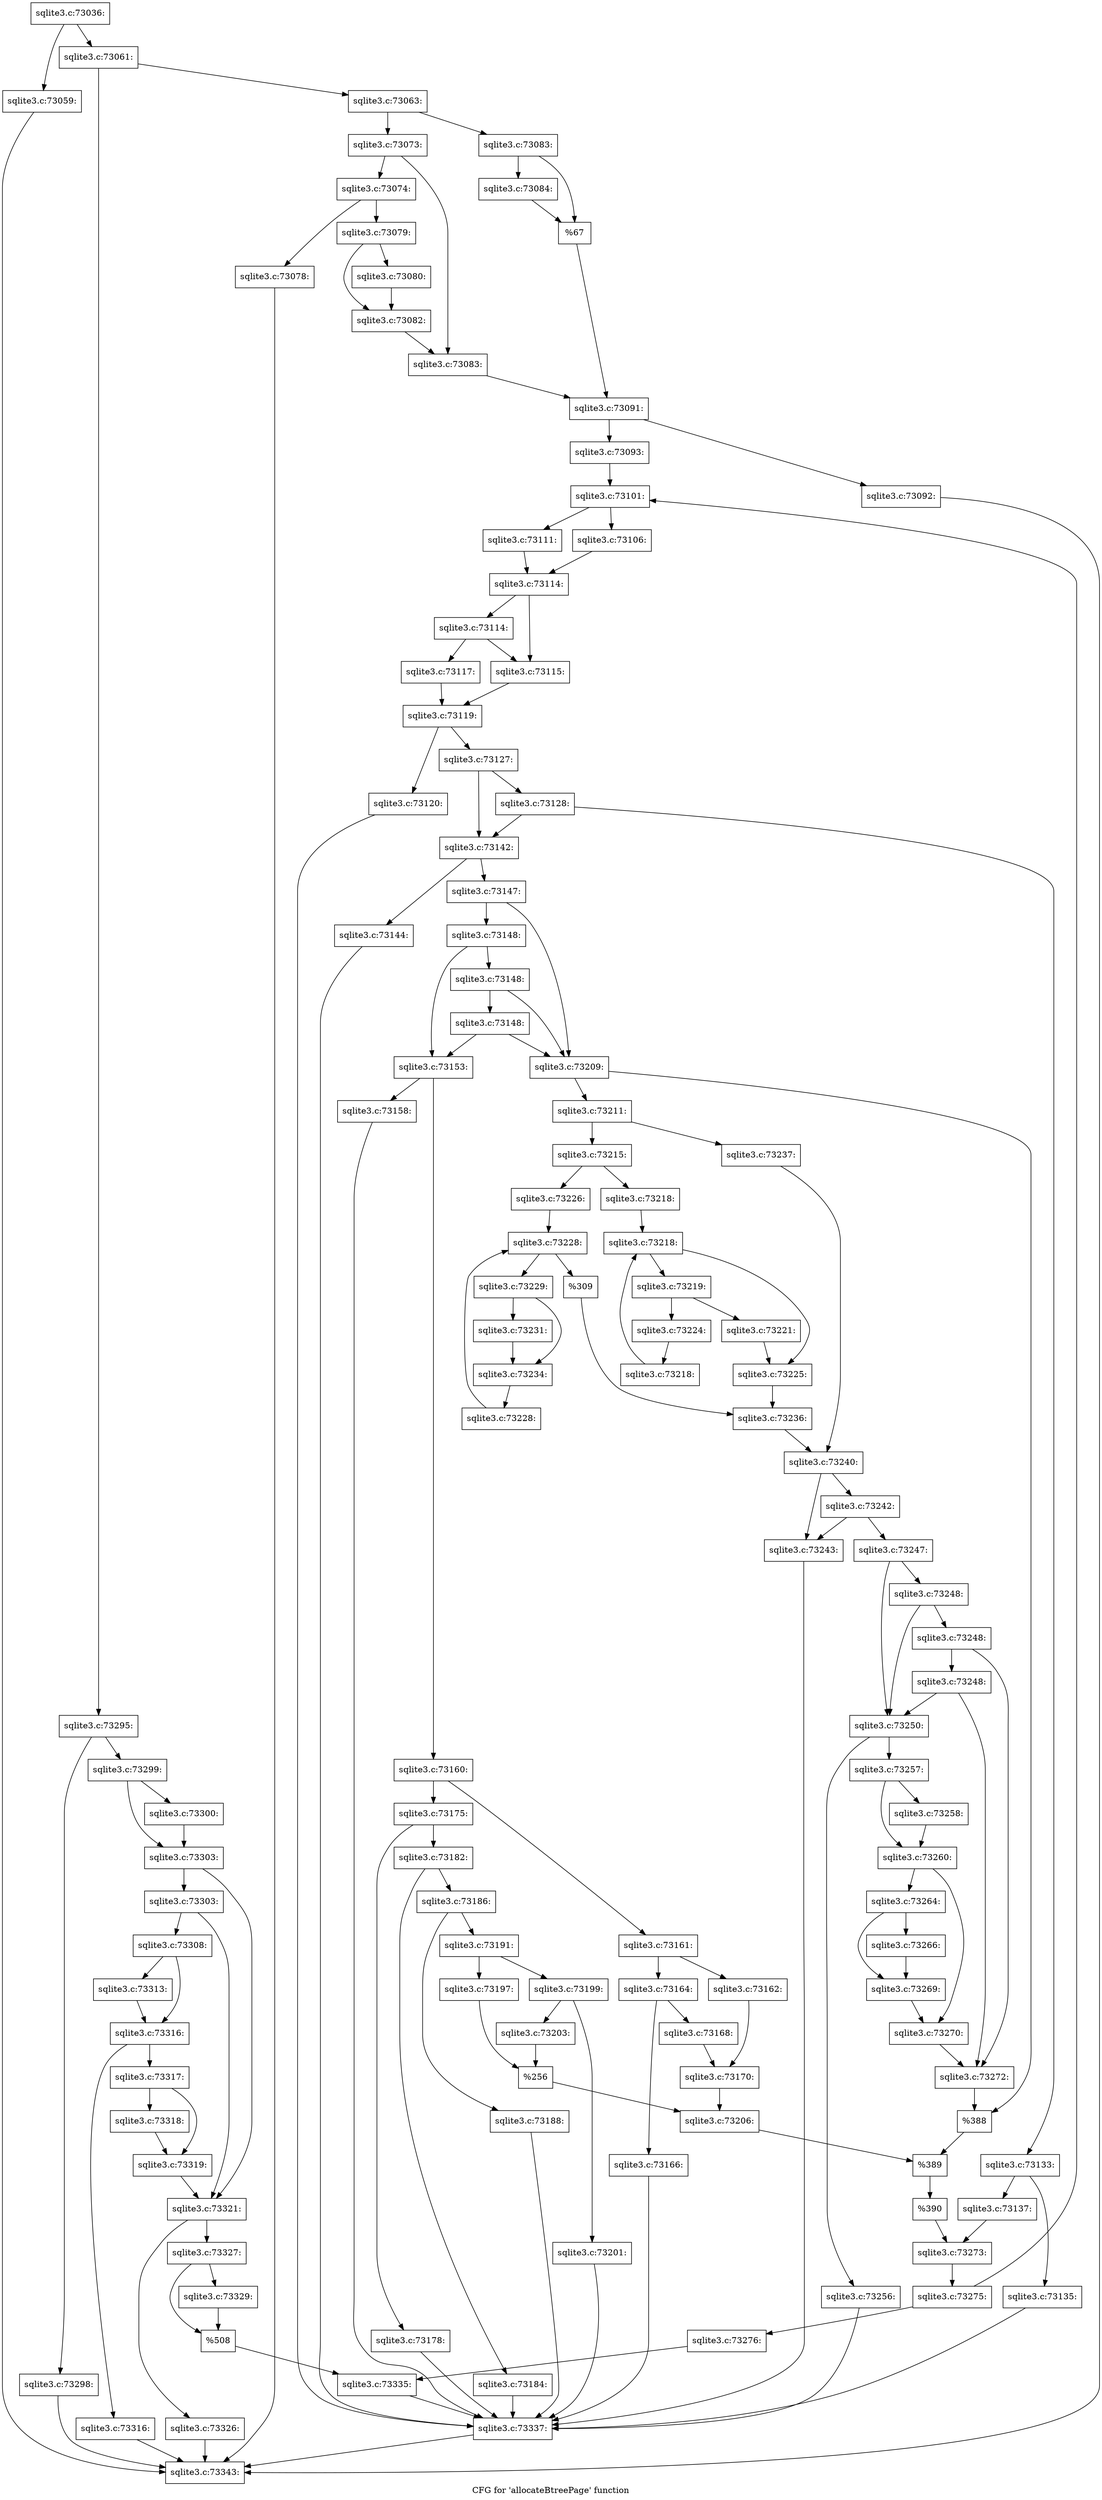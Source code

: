 digraph "CFG for 'allocateBtreePage' function" {
	label="CFG for 'allocateBtreePage' function";

	Node0x55c0f78f2b10 [shape=record,label="{sqlite3.c:73036:}"];
	Node0x55c0f78f2b10 -> Node0x55c0f79135a0;
	Node0x55c0f78f2b10 -> Node0x55c0f79135f0;
	Node0x55c0f79135a0 [shape=record,label="{sqlite3.c:73059:}"];
	Node0x55c0f79135a0 -> Node0x55c0f78f2da0;
	Node0x55c0f79135f0 [shape=record,label="{sqlite3.c:73061:}"];
	Node0x55c0f79135f0 -> Node0x55c0f7913cc0;
	Node0x55c0f79135f0 -> Node0x55c0f7913d60;
	Node0x55c0f7913cc0 [shape=record,label="{sqlite3.c:73063:}"];
	Node0x55c0f7913cc0 -> Node0x55c0f71bbd80;
	Node0x55c0f7913cc0 -> Node0x55c0f71bbe20;
	Node0x55c0f71bbd80 [shape=record,label="{sqlite3.c:73073:}"];
	Node0x55c0f71bbd80 -> Node0x55c0f71bc2a0;
	Node0x55c0f71bbd80 -> Node0x55c0f71bc2f0;
	Node0x55c0f71bc2a0 [shape=record,label="{sqlite3.c:73074:}"];
	Node0x55c0f71bc2a0 -> Node0x55c0f71bcdd0;
	Node0x55c0f71bc2a0 -> Node0x55c0f71bce20;
	Node0x55c0f71bcdd0 [shape=record,label="{sqlite3.c:73078:}"];
	Node0x55c0f71bcdd0 -> Node0x55c0f78f2da0;
	Node0x55c0f71bce20 [shape=record,label="{sqlite3.c:73079:}"];
	Node0x55c0f71bce20 -> Node0x55c0f71bd2c0;
	Node0x55c0f71bce20 -> Node0x55c0f71bd310;
	Node0x55c0f71bd2c0 [shape=record,label="{sqlite3.c:73080:}"];
	Node0x55c0f71bd2c0 -> Node0x55c0f71bd310;
	Node0x55c0f71bd310 [shape=record,label="{sqlite3.c:73082:}"];
	Node0x55c0f71bd310 -> Node0x55c0f71bc2f0;
	Node0x55c0f71bc2f0 [shape=record,label="{sqlite3.c:73083:}"];
	Node0x55c0f71bc2f0 -> Node0x55c0f71bbdd0;
	Node0x55c0f71bbe20 [shape=record,label="{sqlite3.c:73083:}"];
	Node0x55c0f71bbe20 -> Node0x55c0f71bdb10;
	Node0x55c0f71bbe20 -> Node0x55c0f71bdb60;
	Node0x55c0f71bdb10 [shape=record,label="{sqlite3.c:73084:}"];
	Node0x55c0f71bdb10 -> Node0x55c0f71bdb60;
	Node0x55c0f71bdb60 [shape=record,label="{%67}"];
	Node0x55c0f71bdb60 -> Node0x55c0f71bbdd0;
	Node0x55c0f71bbdd0 [shape=record,label="{sqlite3.c:73091:}"];
	Node0x55c0f71bbdd0 -> Node0x55c0f71be5f0;
	Node0x55c0f71bbdd0 -> Node0x55c0f71be640;
	Node0x55c0f71be5f0 [shape=record,label="{sqlite3.c:73092:}"];
	Node0x55c0f71be5f0 -> Node0x55c0f78f2da0;
	Node0x55c0f71be640 [shape=record,label="{sqlite3.c:73093:}"];
	Node0x55c0f71be640 -> Node0x55c0f71bf090;
	Node0x55c0f71bf090 [shape=record,label="{sqlite3.c:73101:}"];
	Node0x55c0f71bf090 -> Node0x55c0f71bf3f0;
	Node0x55c0f71bf090 -> Node0x55c0f71bf490;
	Node0x55c0f71bf3f0 [shape=record,label="{sqlite3.c:73106:}"];
	Node0x55c0f71bf3f0 -> Node0x55c0f71bf440;
	Node0x55c0f71bf490 [shape=record,label="{sqlite3.c:73111:}"];
	Node0x55c0f71bf490 -> Node0x55c0f71bf440;
	Node0x55c0f71bf440 [shape=record,label="{sqlite3.c:73114:}"];
	Node0x55c0f71bf440 -> Node0x55c0f71c0360;
	Node0x55c0f71bf440 -> Node0x55c0f71c0450;
	Node0x55c0f71c0450 [shape=record,label="{sqlite3.c:73114:}"];
	Node0x55c0f71c0450 -> Node0x55c0f71c0360;
	Node0x55c0f71c0450 -> Node0x55c0f71c0400;
	Node0x55c0f71c0360 [shape=record,label="{sqlite3.c:73115:}"];
	Node0x55c0f71c0360 -> Node0x55c0f71c03b0;
	Node0x55c0f71c0400 [shape=record,label="{sqlite3.c:73117:}"];
	Node0x55c0f71c0400 -> Node0x55c0f71c03b0;
	Node0x55c0f71c03b0 [shape=record,label="{sqlite3.c:73119:}"];
	Node0x55c0f71c03b0 -> Node0x55c0f59d2710;
	Node0x55c0f71c03b0 -> Node0x55c0f71c1710;
	Node0x55c0f59d2710 [shape=record,label="{sqlite3.c:73120:}"];
	Node0x55c0f59d2710 -> Node0x55c0f71c14c0;
	Node0x55c0f71c1710 [shape=record,label="{sqlite3.c:73127:}"];
	Node0x55c0f71c1710 -> Node0x55c0f71c2a30;
	Node0x55c0f71c1710 -> Node0x55c0f71c29e0;
	Node0x55c0f71c2a30 [shape=record,label="{sqlite3.c:73128:}"];
	Node0x55c0f71c2a30 -> Node0x55c0f71c29e0;
	Node0x55c0f71c2a30 -> Node0x55c0f71c1250;
	Node0x55c0f71c1250 [shape=record,label="{sqlite3.c:73133:}"];
	Node0x55c0f71c1250 -> Node0x55c0f71c33d0;
	Node0x55c0f71c1250 -> Node0x55c0f71c3420;
	Node0x55c0f71c33d0 [shape=record,label="{sqlite3.c:73135:}"];
	Node0x55c0f71c33d0 -> Node0x55c0f71c14c0;
	Node0x55c0f71c3420 [shape=record,label="{sqlite3.c:73137:}"];
	Node0x55c0f71c3420 -> Node0x55c0f71c2990;
	Node0x55c0f71c29e0 [shape=record,label="{sqlite3.c:73142:}"];
	Node0x55c0f71c29e0 -> Node0x55c0f71c45b0;
	Node0x55c0f71c29e0 -> Node0x55c0f71c4650;
	Node0x55c0f71c45b0 [shape=record,label="{sqlite3.c:73144:}"];
	Node0x55c0f71c45b0 -> Node0x55c0f71c14c0;
	Node0x55c0f71c4650 [shape=record,label="{sqlite3.c:73147:}"];
	Node0x55c0f71c4650 -> Node0x55c0f71c51e0;
	Node0x55c0f71c4650 -> Node0x55c0f71c5190;
	Node0x55c0f71c51e0 [shape=record,label="{sqlite3.c:73148:}"];
	Node0x55c0f71c51e0 -> Node0x55c0f71c50f0;
	Node0x55c0f71c51e0 -> Node0x55c0f71c54b0;
	Node0x55c0f71c54b0 [shape=record,label="{sqlite3.c:73148:}"];
	Node0x55c0f71c54b0 -> Node0x55c0f71c5850;
	Node0x55c0f71c54b0 -> Node0x55c0f71c5190;
	Node0x55c0f71c5850 [shape=record,label="{sqlite3.c:73148:}"];
	Node0x55c0f71c5850 -> Node0x55c0f71c50f0;
	Node0x55c0f71c5850 -> Node0x55c0f71c5190;
	Node0x55c0f71c50f0 [shape=record,label="{sqlite3.c:73153:}"];
	Node0x55c0f71c50f0 -> Node0x55c0f71c6810;
	Node0x55c0f71c50f0 -> Node0x55c0f71c6860;
	Node0x55c0f71c6810 [shape=record,label="{sqlite3.c:73158:}"];
	Node0x55c0f71c6810 -> Node0x55c0f71c14c0;
	Node0x55c0f71c6860 [shape=record,label="{sqlite3.c:73160:}"];
	Node0x55c0f71c6860 -> Node0x55c0f71c6ca0;
	Node0x55c0f71c6860 -> Node0x55c0f71c6d40;
	Node0x55c0f71c6ca0 [shape=record,label="{sqlite3.c:73161:}"];
	Node0x55c0f71c6ca0 -> Node0x55c0f71c71f0;
	Node0x55c0f71c6ca0 -> Node0x55c0f71c7150;
	Node0x55c0f71c7150 [shape=record,label="{sqlite3.c:73162:}"];
	Node0x55c0f71c7150 -> Node0x55c0f71c71a0;
	Node0x55c0f71c71f0 [shape=record,label="{sqlite3.c:73164:}"];
	Node0x55c0f71c71f0 -> Node0x55c0f71c80c0;
	Node0x55c0f71c71f0 -> Node0x55c0f71c8110;
	Node0x55c0f71c80c0 [shape=record,label="{sqlite3.c:73166:}"];
	Node0x55c0f71c80c0 -> Node0x55c0f71c14c0;
	Node0x55c0f71c8110 [shape=record,label="{sqlite3.c:73168:}"];
	Node0x55c0f71c8110 -> Node0x55c0f71c71a0;
	Node0x55c0f71c71a0 [shape=record,label="{sqlite3.c:73170:}"];
	Node0x55c0f71c71a0 -> Node0x55c0f71c6cf0;
	Node0x55c0f71c6d40 [shape=record,label="{sqlite3.c:73175:}"];
	Node0x55c0f71c6d40 -> Node0x55c0f71c9960;
	Node0x55c0f71c6d40 -> Node0x55c0f71c99b0;
	Node0x55c0f71c9960 [shape=record,label="{sqlite3.c:73178:}"];
	Node0x55c0f71c9960 -> Node0x55c0f71c14c0;
	Node0x55c0f71c99b0 [shape=record,label="{sqlite3.c:73182:}"];
	Node0x55c0f71c99b0 -> Node0x55c0f71ca4d0;
	Node0x55c0f71c99b0 -> Node0x55c0f71ca520;
	Node0x55c0f71ca4d0 [shape=record,label="{sqlite3.c:73184:}"];
	Node0x55c0f71ca4d0 -> Node0x55c0f71c14c0;
	Node0x55c0f71ca520 [shape=record,label="{sqlite3.c:73186:}"];
	Node0x55c0f71ca520 -> Node0x55c0f71cadb0;
	Node0x55c0f71ca520 -> Node0x55c0f71cae00;
	Node0x55c0f71cadb0 [shape=record,label="{sqlite3.c:73188:}"];
	Node0x55c0f71cadb0 -> Node0x55c0f71c14c0;
	Node0x55c0f71cae00 [shape=record,label="{sqlite3.c:73191:}"];
	Node0x55c0f71cae00 -> Node0x55c0f71cccc0;
	Node0x55c0f71cae00 -> Node0x55c0f71ccc20;
	Node0x55c0f71ccc20 [shape=record,label="{sqlite3.c:73197:}"];
	Node0x55c0f71ccc20 -> Node0x55c0f71ccc70;
	Node0x55c0f71cccc0 [shape=record,label="{sqlite3.c:73199:}"];
	Node0x55c0f71cccc0 -> Node0x55c0f71cd9c0;
	Node0x55c0f71cccc0 -> Node0x55c0f71cda10;
	Node0x55c0f71cd9c0 [shape=record,label="{sqlite3.c:73201:}"];
	Node0x55c0f71cd9c0 -> Node0x55c0f71c14c0;
	Node0x55c0f71cda10 [shape=record,label="{sqlite3.c:73203:}"];
	Node0x55c0f71cda10 -> Node0x55c0f71ccc70;
	Node0x55c0f71ccc70 [shape=record,label="{%256}"];
	Node0x55c0f71ccc70 -> Node0x55c0f71c6cf0;
	Node0x55c0f71c6cf0 [shape=record,label="{sqlite3.c:73206:}"];
	Node0x55c0f71c6cf0 -> Node0x55c0f71c5140;
	Node0x55c0f71c5190 [shape=record,label="{sqlite3.c:73209:}"];
	Node0x55c0f71c5190 -> Node0x55c0f71ce6d0;
	Node0x55c0f71c5190 -> Node0x55c0f71ce720;
	Node0x55c0f71ce6d0 [shape=record,label="{sqlite3.c:73211:}"];
	Node0x55c0f71ce6d0 -> Node0x55c0f71cf620;
	Node0x55c0f71ce6d0 -> Node0x55c0f71cf6c0;
	Node0x55c0f71cf620 [shape=record,label="{sqlite3.c:73215:}"];
	Node0x55c0f71cf620 -> Node0x55c0f71cfe70;
	Node0x55c0f71cf620 -> Node0x55c0f71cff10;
	Node0x55c0f71cfe70 [shape=record,label="{sqlite3.c:73218:}"];
	Node0x55c0f71cfe70 -> Node0x55c0f71d04d0;
	Node0x55c0f71d04d0 [shape=record,label="{sqlite3.c:73218:}"];
	Node0x55c0f71d04d0 -> Node0x55c0f71d0680;
	Node0x55c0f71d04d0 -> Node0x55c0f71d0320;
	Node0x55c0f71d0680 [shape=record,label="{sqlite3.c:73219:}"];
	Node0x55c0f71d0680 -> Node0x55c0f71d10b0;
	Node0x55c0f71d0680 -> Node0x55c0f71d1100;
	Node0x55c0f71d10b0 [shape=record,label="{sqlite3.c:73221:}"];
	Node0x55c0f71d10b0 -> Node0x55c0f71d0320;
	Node0x55c0f71d1100 [shape=record,label="{sqlite3.c:73224:}"];
	Node0x55c0f71d1100 -> Node0x55c0f71d05f0;
	Node0x55c0f71d05f0 [shape=record,label="{sqlite3.c:73218:}"];
	Node0x55c0f71d05f0 -> Node0x55c0f71d04d0;
	Node0x55c0f71d0320 [shape=record,label="{sqlite3.c:73225:}"];
	Node0x55c0f71d0320 -> Node0x55c0f71cfec0;
	Node0x55c0f71cff10 [shape=record,label="{sqlite3.c:73226:}"];
	Node0x55c0f71cff10 -> Node0x55c0f71d26b0;
	Node0x55c0f71d26b0 [shape=record,label="{sqlite3.c:73228:}"];
	Node0x55c0f71d26b0 -> Node0x55c0f71d2db0;
	Node0x55c0f71d26b0 -> Node0x55c0f55a80e0;
	Node0x55c0f71d2db0 [shape=record,label="{sqlite3.c:73229:}"];
	Node0x55c0f71d2db0 -> Node0x55c0f71d3990;
	Node0x55c0f71d2db0 -> Node0x55c0f71d39e0;
	Node0x55c0f71d3990 [shape=record,label="{sqlite3.c:73231:}"];
	Node0x55c0f71d3990 -> Node0x55c0f71d39e0;
	Node0x55c0f71d39e0 [shape=record,label="{sqlite3.c:73234:}"];
	Node0x55c0f71d39e0 -> Node0x55c0f71d2d20;
	Node0x55c0f71d2d20 [shape=record,label="{sqlite3.c:73228:}"];
	Node0x55c0f71d2d20 -> Node0x55c0f71d26b0;
	Node0x55c0f55a80e0 [shape=record,label="{%309}"];
	Node0x55c0f55a80e0 -> Node0x55c0f71cfec0;
	Node0x55c0f71cfec0 [shape=record,label="{sqlite3.c:73236:}"];
	Node0x55c0f71cfec0 -> Node0x55c0f71cf670;
	Node0x55c0f71cf6c0 [shape=record,label="{sqlite3.c:73237:}"];
	Node0x55c0f71cf6c0 -> Node0x55c0f71cf670;
	Node0x55c0f71cf670 [shape=record,label="{sqlite3.c:73240:}"];
	Node0x55c0f71cf670 -> Node0x55c0f71d4ee0;
	Node0x55c0f71cf670 -> Node0x55c0f71d4f80;
	Node0x55c0f71d4f80 [shape=record,label="{sqlite3.c:73242:}"];
	Node0x55c0f71d4f80 -> Node0x55c0f71d4ee0;
	Node0x55c0f71d4f80 -> Node0x55c0f71d4f30;
	Node0x55c0f71d4ee0 [shape=record,label="{sqlite3.c:73243:}"];
	Node0x55c0f71d4ee0 -> Node0x55c0f71c14c0;
	Node0x55c0f71d4f30 [shape=record,label="{sqlite3.c:73247:}"];
	Node0x55c0f71d4f30 -> Node0x55c0f71d59c0;
	Node0x55c0f71d4f30 -> Node0x55c0f71d5920;
	Node0x55c0f71d59c0 [shape=record,label="{sqlite3.c:73248:}"];
	Node0x55c0f71d59c0 -> Node0x55c0f71d5920;
	Node0x55c0f71d59c0 -> Node0x55c0f71d5c20;
	Node0x55c0f71d5c20 [shape=record,label="{sqlite3.c:73248:}"];
	Node0x55c0f71d5c20 -> Node0x55c0f71d5fc0;
	Node0x55c0f71d5c20 -> Node0x55c0f71d5970;
	Node0x55c0f71d5fc0 [shape=record,label="{sqlite3.c:73248:}"];
	Node0x55c0f71d5fc0 -> Node0x55c0f71d5920;
	Node0x55c0f71d5fc0 -> Node0x55c0f71d5970;
	Node0x55c0f71d5920 [shape=record,label="{sqlite3.c:73250:}"];
	Node0x55c0f71d5920 -> Node0x55c0f71d6f20;
	Node0x55c0f71d5920 -> Node0x55c0f71d6f70;
	Node0x55c0f71d6f20 [shape=record,label="{sqlite3.c:73256:}"];
	Node0x55c0f71d6f20 -> Node0x55c0f71c14c0;
	Node0x55c0f71d6f70 [shape=record,label="{sqlite3.c:73257:}"];
	Node0x55c0f71d6f70 -> Node0x55c0f71d72e0;
	Node0x55c0f71d6f70 -> Node0x55c0f71d7330;
	Node0x55c0f71d72e0 [shape=record,label="{sqlite3.c:73258:}"];
	Node0x55c0f71d72e0 -> Node0x55c0f71d7330;
	Node0x55c0f71d7330 [shape=record,label="{sqlite3.c:73260:}"];
	Node0x55c0f71d7330 -> Node0x55c0f5978bb0;
	Node0x55c0f71d7330 -> Node0x55c0f71d9610;
	Node0x55c0f5978bb0 [shape=record,label="{sqlite3.c:73264:}"];
	Node0x55c0f5978bb0 -> Node0x55c0f71d9c80;
	Node0x55c0f5978bb0 -> Node0x55c0f71d9cd0;
	Node0x55c0f71d9c80 [shape=record,label="{sqlite3.c:73266:}"];
	Node0x55c0f71d9c80 -> Node0x55c0f71d9cd0;
	Node0x55c0f71d9cd0 [shape=record,label="{sqlite3.c:73269:}"];
	Node0x55c0f71d9cd0 -> Node0x55c0f71d9610;
	Node0x55c0f71d9610 [shape=record,label="{sqlite3.c:73270:}"];
	Node0x55c0f71d9610 -> Node0x55c0f71d5970;
	Node0x55c0f71d5970 [shape=record,label="{sqlite3.c:73272:}"];
	Node0x55c0f71d5970 -> Node0x55c0f71ce720;
	Node0x55c0f71ce720 [shape=record,label="{%388}"];
	Node0x55c0f71ce720 -> Node0x55c0f71c5140;
	Node0x55c0f71c5140 [shape=record,label="{%389}"];
	Node0x55c0f71c5140 -> Node0x55c0f71c4600;
	Node0x55c0f71c4600 [shape=record,label="{%390}"];
	Node0x55c0f71c4600 -> Node0x55c0f71c2990;
	Node0x55c0f71c2990 [shape=record,label="{sqlite3.c:73273:}"];
	Node0x55c0f71c2990 -> Node0x55c0f71bf040;
	Node0x55c0f71bf040 [shape=record,label="{sqlite3.c:73275:}"];
	Node0x55c0f71bf040 -> Node0x55c0f71bf090;
	Node0x55c0f71bf040 -> Node0x55c0f71beff0;
	Node0x55c0f71beff0 [shape=record,label="{sqlite3.c:73276:}"];
	Node0x55c0f71beff0 -> Node0x55c0f7913d10;
	Node0x55c0f7913d60 [shape=record,label="{sqlite3.c:73295:}"];
	Node0x55c0f7913d60 -> Node0x55c0f69d97e0;
	Node0x55c0f7913d60 -> Node0x55c0f69d9830;
	Node0x55c0f69d97e0 [shape=record,label="{sqlite3.c:73298:}"];
	Node0x55c0f69d97e0 -> Node0x55c0f78f2da0;
	Node0x55c0f69d9830 [shape=record,label="{sqlite3.c:73299:}"];
	Node0x55c0f69d9830 -> Node0x55c0f69da020;
	Node0x55c0f69d9830 -> Node0x55c0f69da070;
	Node0x55c0f69da020 [shape=record,label="{sqlite3.c:73300:}"];
	Node0x55c0f69da020 -> Node0x55c0f69da070;
	Node0x55c0f69da070 [shape=record,label="{sqlite3.c:73303:}"];
	Node0x55c0f69da070 -> Node0x55c0f69dacc0;
	Node0x55c0f69da070 -> Node0x55c0f69dac70;
	Node0x55c0f69dacc0 [shape=record,label="{sqlite3.c:73303:}"];
	Node0x55c0f69dacc0 -> Node0x55c0f69dac20;
	Node0x55c0f69dacc0 -> Node0x55c0f69dac70;
	Node0x55c0f69dac20 [shape=record,label="{sqlite3.c:73308:}"];
	Node0x55c0f69dac20 -> Node0x55c0f69dc180;
	Node0x55c0f69dac20 -> Node0x55c0f69dc1d0;
	Node0x55c0f69dc180 [shape=record,label="{sqlite3.c:73313:}"];
	Node0x55c0f69dc180 -> Node0x55c0f69dc1d0;
	Node0x55c0f69dc1d0 [shape=record,label="{sqlite3.c:73316:}"];
	Node0x55c0f69dc1d0 -> Node0x55c0f69dcba0;
	Node0x55c0f69dc1d0 -> Node0x55c0f69dcbf0;
	Node0x55c0f69dcba0 [shape=record,label="{sqlite3.c:73316:}"];
	Node0x55c0f69dcba0 -> Node0x55c0f78f2da0;
	Node0x55c0f69dcbf0 [shape=record,label="{sqlite3.c:73317:}"];
	Node0x55c0f69dcbf0 -> Node0x55c0f69dd3e0;
	Node0x55c0f69dcbf0 -> Node0x55c0f69dd430;
	Node0x55c0f69dd3e0 [shape=record,label="{sqlite3.c:73318:}"];
	Node0x55c0f69dd3e0 -> Node0x55c0f69dd430;
	Node0x55c0f69dd430 [shape=record,label="{sqlite3.c:73319:}"];
	Node0x55c0f69dd430 -> Node0x55c0f69dac70;
	Node0x55c0f69dac70 [shape=record,label="{sqlite3.c:73321:}"];
	Node0x55c0f69dac70 -> Node0x55c0f69df230;
	Node0x55c0f69dac70 -> Node0x55c0f69df280;
	Node0x55c0f69df230 [shape=record,label="{sqlite3.c:73326:}"];
	Node0x55c0f69df230 -> Node0x55c0f78f2da0;
	Node0x55c0f69df280 [shape=record,label="{sqlite3.c:73327:}"];
	Node0x55c0f69df280 -> Node0x55c0f69dfbb0;
	Node0x55c0f69df280 -> Node0x55c0f69dfc00;
	Node0x55c0f69dfbb0 [shape=record,label="{sqlite3.c:73329:}"];
	Node0x55c0f69dfbb0 -> Node0x55c0f69dfc00;
	Node0x55c0f69dfc00 [shape=record,label="{%508}"];
	Node0x55c0f69dfc00 -> Node0x55c0f7913d10;
	Node0x55c0f7913d10 [shape=record,label="{sqlite3.c:73335:}"];
	Node0x55c0f7913d10 -> Node0x55c0f71c14c0;
	Node0x55c0f71c14c0 [shape=record,label="{sqlite3.c:73337:}"];
	Node0x55c0f71c14c0 -> Node0x55c0f78f2da0;
	Node0x55c0f78f2da0 [shape=record,label="{sqlite3.c:73343:}"];
}
